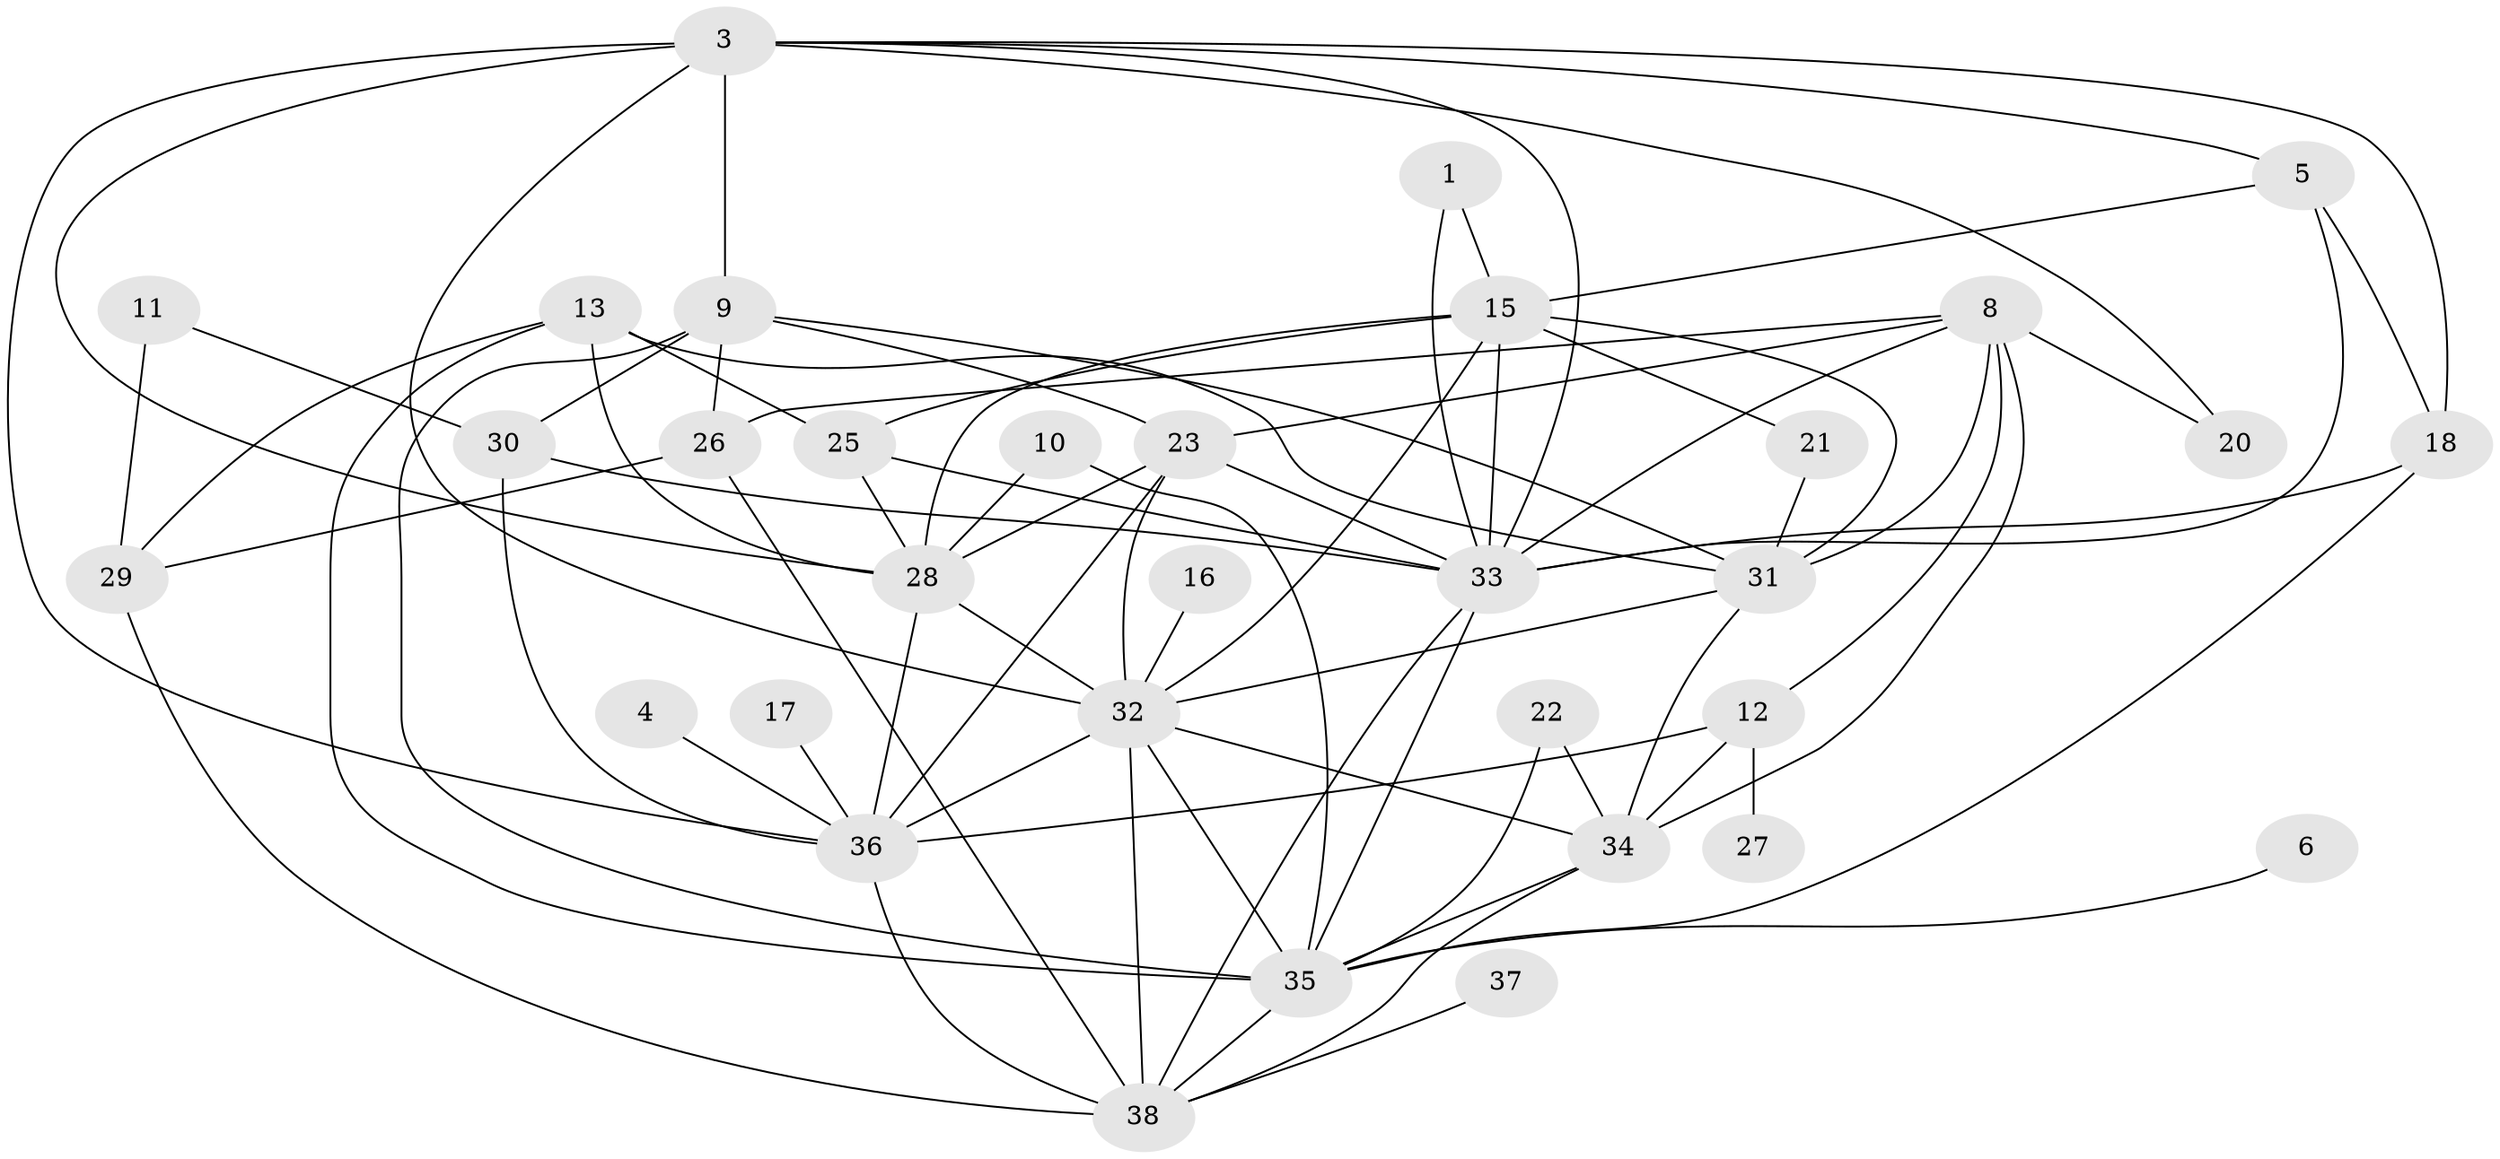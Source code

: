// original degree distribution, {3: 0.09210526315789473, 4: 0.21052631578947367, 5: 0.13157894736842105, 2: 0.2236842105263158, 0: 0.06578947368421052, 6: 0.10526315789473684, 1: 0.13157894736842105, 7: 0.013157894736842105, 8: 0.02631578947368421}
// Generated by graph-tools (version 1.1) at 2025/25/03/09/25 03:25:18]
// undirected, 33 vertices, 78 edges
graph export_dot {
graph [start="1"]
  node [color=gray90,style=filled];
  1;
  3;
  4;
  5;
  6;
  8;
  9;
  10;
  11;
  12;
  13;
  15;
  16;
  17;
  18;
  20;
  21;
  22;
  23;
  25;
  26;
  27;
  28;
  29;
  30;
  31;
  32;
  33;
  34;
  35;
  36;
  37;
  38;
  1 -- 15 [weight=1.0];
  1 -- 33 [weight=1.0];
  3 -- 5 [weight=1.0];
  3 -- 9 [weight=1.0];
  3 -- 18 [weight=1.0];
  3 -- 20 [weight=1.0];
  3 -- 28 [weight=2.0];
  3 -- 32 [weight=1.0];
  3 -- 33 [weight=1.0];
  3 -- 36 [weight=1.0];
  4 -- 36 [weight=1.0];
  5 -- 15 [weight=1.0];
  5 -- 18 [weight=1.0];
  5 -- 33 [weight=1.0];
  6 -- 35 [weight=1.0];
  8 -- 12 [weight=1.0];
  8 -- 20 [weight=1.0];
  8 -- 23 [weight=1.0];
  8 -- 26 [weight=1.0];
  8 -- 31 [weight=1.0];
  8 -- 33 [weight=1.0];
  8 -- 34 [weight=1.0];
  9 -- 23 [weight=1.0];
  9 -- 26 [weight=1.0];
  9 -- 30 [weight=1.0];
  9 -- 31 [weight=1.0];
  9 -- 35 [weight=1.0];
  10 -- 28 [weight=1.0];
  10 -- 35 [weight=1.0];
  11 -- 29 [weight=1.0];
  11 -- 30 [weight=1.0];
  12 -- 27 [weight=1.0];
  12 -- 34 [weight=1.0];
  12 -- 36 [weight=2.0];
  13 -- 25 [weight=2.0];
  13 -- 28 [weight=1.0];
  13 -- 29 [weight=1.0];
  13 -- 31 [weight=1.0];
  13 -- 35 [weight=2.0];
  15 -- 21 [weight=1.0];
  15 -- 25 [weight=1.0];
  15 -- 28 [weight=1.0];
  15 -- 31 [weight=2.0];
  15 -- 32 [weight=1.0];
  15 -- 33 [weight=1.0];
  16 -- 32 [weight=1.0];
  17 -- 36 [weight=1.0];
  18 -- 33 [weight=2.0];
  18 -- 35 [weight=1.0];
  21 -- 31 [weight=1.0];
  22 -- 34 [weight=1.0];
  22 -- 35 [weight=1.0];
  23 -- 28 [weight=1.0];
  23 -- 32 [weight=2.0];
  23 -- 33 [weight=1.0];
  23 -- 36 [weight=1.0];
  25 -- 28 [weight=1.0];
  25 -- 33 [weight=1.0];
  26 -- 29 [weight=1.0];
  26 -- 38 [weight=1.0];
  28 -- 32 [weight=2.0];
  28 -- 36 [weight=1.0];
  29 -- 38 [weight=1.0];
  30 -- 33 [weight=1.0];
  30 -- 36 [weight=1.0];
  31 -- 32 [weight=1.0];
  31 -- 34 [weight=1.0];
  32 -- 34 [weight=1.0];
  32 -- 35 [weight=1.0];
  32 -- 36 [weight=2.0];
  32 -- 38 [weight=1.0];
  33 -- 35 [weight=1.0];
  33 -- 38 [weight=1.0];
  34 -- 35 [weight=1.0];
  34 -- 38 [weight=1.0];
  35 -- 38 [weight=1.0];
  36 -- 38 [weight=1.0];
  37 -- 38 [weight=1.0];
}
